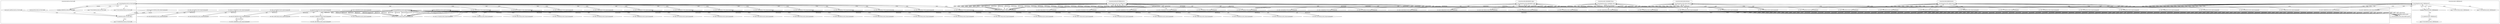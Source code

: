 digraph G {
	"1_fwatchdog#ServerID_667d78fb58-847xt"->"10.1.80.1:57020#ServerID_OuterContainerID"[ label="RESPONSE" ];
	"10.1.80.1:57020#ServerID_OuterContainerID"->"1_fwatchdog#ServerID_667d78fb58-847xt"[ label="GET" ];
	"10.1.80.1:57018#ServerID_OuterContainerID"->"1_fwatchdog#ServerID_667d78fb58-847xt"[ label="GET" ];
	"10.1.80.1:34068#ServerID_OuterContainerID"->"1_fwatchdog#ServerID_6dcbcc88d5-mp48t"[ label="GET" ];
	"1_fwatchdog#ServerID_6dcbcc88d5-mp48t"->"10.1.80.1:34068#ServerID_OuterContainerID"[ label="RESPONSE" ];
	"1_fwatchdog#ServerID_667d78fb58-847xt"->"10.1.80.1:57018#ServerID_OuterContainerID"[ label="RESPONSE" ];
	"10.1.80.1:34070#ServerID_OuterContainerID"->"1_fwatchdog#ServerID_6dcbcc88d5-mp48t"[ label="GET" ];
	"1_fwatchdog#ServerID_6dcbcc88d5-mp48t"->"10.1.80.1:34070#ServerID_OuterContainerID"[ label="RESPONSE" ];
	"10.1.80.1:55910#ServerID_OuterContainerID"->"1_fwatchdog#ServerID_8665dd9487-pdgrc"[ label="GET" ];
	"10.1.80.1:55912#ServerID_OuterContainerID"->"1_fwatchdog#ServerID_8665dd9487-pdgrc"[ label="GET" ];
	"1_fwatchdog#ServerID_8665dd9487-pdgrc"->"10.1.80.1:55912#ServerID_OuterContainerID"[ label="RESPONSE" ];
	"1_fwatchdog#ServerID_8665dd9487-pdgrc"->"10.1.80.1:55910#ServerID_OuterContainerID"[ label="RESPONSE" ];
	"10.1.80.1:53218#ServerID_OuterContainerID"->"1_fwatchdog#ServerID_76c96688d7-9bscs"[ label="GET" ];
	"1_fwatchdog#ServerID_76c96688d7-9bscs"->"10.1.80.1:53218#ServerID_OuterContainerID"[ label="RESPONSE" ];
	"10.1.80.1:53219#ServerID_OuterContainerID"->"1_fwatchdog#ServerID_76c96688d7-9bscs"[ label="GET" ];
	"1_fwatchdog#ServerID_76c96688d7-9bscs"->"10.1.80.1:53219#ServerID_OuterContainerID"[ label="RESPONSE" ];
	"10.1.80.183:55798#ServerID_OuterContainerID"->"1_fwatchdog#ServerID_6dcbcc88d5-mp48t"[ label="POST" ];
	"1_fwatchdog#ServerID_6dcbcc88d5-mp48t"->"gateway:8080#ServerID_OuterContainerID"[ label="POST" ];
	"1_fwatchdog#ServerID_6dcbcc88d5-mp48t"->"10.1.80.183:8080#ServerID_OuterContainerID"[ label="POST" ];
	"10.1.80.1:56990#ServerID_OuterContainerID"->"1_fwatchdog#ServerID_1f4f60deee3d"[ label="read" ];
	"10.1.80.183:39720#ServerID_OuterContainerID"->"1_fwatchdog#ServerID_667d78fb58-847xt"[ label="POST" ];
	"1_fwatchdog#ServerID_667d78fb58-847xt"->"10.1.80.183:39720#ServerID_OuterContainerID"[ label="RESPONSE" ];
	"10.1.80.183:8080#ServerID_OuterContainerID"->"1_fwatchdog#ServerID_6dcbcc88d5-mp48t"[ label="RESPONSE" ];
	"gateway:8080#ServerID_OuterContainerID"->"1_fwatchdog#ServerID_6dcbcc88d5-mp48t"[ label="RESPONSE" ];
	"1_fwatchdog#ServerID_6dcbcc88d5-mp48t"->"10.1.80.183:55798#ServerID_OuterContainerID"[ label="RESPONSE" ];
	"10.1.80.183:55798#ServerID_OuterContainerID"->"1_fwatchdog#ServerID_6dcbcc88d5-mp48t"[ label="POST" ];
	"1_fwatchdog#ServerID_6dcbcc88d5-mp48t"->"gateway:8080#ServerID_OuterContainerID"[ label="POST" ];
	"1_fwatchdog#ServerID_6dcbcc88d5-mp48t"->"10.1.80.183:8080#ServerID_OuterContainerID"[ label="POST" ];
	"10.1.80.1:56992#ServerID_OuterContainerID"->"1_fwatchdog#ServerID_1f4f60deee3d"[ label="read" ];
	"10.1.80.183:39720#ServerID_OuterContainerID"->"1_fwatchdog#ServerID_667d78fb58-847xt"[ label="POST" ];
	"1_fwatchdog#ServerID_667d78fb58-847xt"->"10.1.80.183:39720#ServerID_OuterContainerID"[ label="RESPONSE" ];
	"10.1.80.183:8080#ServerID_OuterContainerID"->"1_fwatchdog#ServerID_6dcbcc88d5-mp48t"[ label="RESPONSE" ];
	"gateway:8080#ServerID_OuterContainerID"->"1_fwatchdog#ServerID_6dcbcc88d5-mp48t"[ label="RESPONSE" ];
	"1_fwatchdog#ServerID_6dcbcc88d5-mp48t"->"10.1.80.183:55798#ServerID_OuterContainerID"[ label="RESPONSE" ];
	"10.1.80.183:55798#ServerID_OuterContainerID"->"1_fwatchdog#ServerID_6dcbcc88d5-mp48t"[ label="POST" ];
	"1_fwatchdog#ServerID_6dcbcc88d5-mp48t"->"gateway:8080#ServerID_OuterContainerID"[ label="POST" ];
	"1_fwatchdog#ServerID_1f4f60deee3d"->"10.1.80.1:56992#ServerID_OuterContainerID"[ label="write" ];
	"1_fwatchdog#ServerID_6dcbcc88d5-mp48t"->"10.1.80.183:8080#ServerID_OuterContainerID"[ label="POST" ];
	"1_fwatchdog#ServerID_1f4f60deee3d"->"10.1.80.1:56990#ServerID_OuterContainerID"[ label="write" ];
	"10.1.80.1:34040#ServerID_OuterContainerID"->"1_fwatchdog#ServerID_e47e2b15aff4"[ label="read" ];
	"10.1.80.1:34042#ServerID_OuterContainerID"->"1_fwatchdog#ServerID_e47e2b15aff4"[ label="read" ];
	"10.1.80.1:53192#ServerID_OuterContainerID"->"1_fwatchdog#ServerID_bd3e51d82a9e"[ label="read" ];
	"1_fwatchdog#ServerID_e47e2b15aff4"->"10.1.80.1:34042#ServerID_OuterContainerID"[ label="write" ];
	"1_fwatchdog#ServerID_e47e2b15aff4"->"10.1.80.1:34040#ServerID_OuterContainerID"[ label="write" ];
	"10.1.80.1:55884#ServerID_OuterContainerID"->"1_fwatchdog#ServerID_d68681b9e3dc"[ label="read" ];
	"1_fwatchdog#ServerID_d68681b9e3dc"->"10.1.80.1:55884#ServerID_OuterContainerID"[ label="write" ];
	"10.1.80.1:55882#ServerID_OuterContainerID"->"1_fwatchdog#ServerID_d68681b9e3dc"[ label="read" ];
	"1_fwatchdog#ServerID_d68681b9e3dc"->"10.1.80.1:55882#ServerID_OuterContainerID"[ label="write" ];
	"1_fwatchdog#ServerID_bd3e51d82a9e"->"10.1.80.1:53192#ServerID_OuterContainerID"[ label="write" ];
	"10.1.80.1:53190#ServerID_OuterContainerID"->"1_fwatchdog#ServerID_bd3e51d82a9e"[ label="read" ];
	"10.1.80.1:57020#ServerID_OuterContainerID"->"1_fwatchdog#ServerID_1f4f60deee3d"[ label="read" ];
	"10.1.80.1:57018#ServerID_OuterContainerID"->"1_fwatchdog#ServerID_1f4f60deee3d"[ label="read" ];
	"1_fwatchdog#ServerID_bd3e51d82a9e"->"10.1.80.1:53190#ServerID_OuterContainerID"[ label="write" ];
	"1_fwatchdog#ServerID_1f4f60deee3d"->"10.1.80.1:57020#ServerID_OuterContainerID"[ label="write" ];
	"1_fwatchdog#ServerID_1f4f60deee3d"->"10.1.80.1:57018#ServerID_OuterContainerID"[ label="write" ];
	"10.1.80.1:34068#ServerID_OuterContainerID"->"1_fwatchdog#ServerID_e47e2b15aff4"[ label="read" ];
	"10.1.80.1:34070#ServerID_OuterContainerID"->"1_fwatchdog#ServerID_e47e2b15aff4"[ label="read" ];
	"1_fwatchdog#ServerID_e47e2b15aff4"->"10.1.80.1:34068#ServerID_OuterContainerID"[ label="write" ];
	"1_fwatchdog#ServerID_e47e2b15aff4"->"10.1.80.1:34070#ServerID_OuterContainerID"[ label="write" ];
	"10.1.80.1:55910#ServerID_OuterContainerID"->"1_fwatchdog#ServerID_d68681b9e3dc"[ label="read" ];
	"10.1.80.1:55912#ServerID_OuterContainerID"->"1_fwatchdog#ServerID_d68681b9e3dc"[ label="read" ];
	"1_fwatchdog#ServerID_d68681b9e3dc"->"10.1.80.1:55912#ServerID_OuterContainerID"[ label="write" ];
	"1_fwatchdog#ServerID_d68681b9e3dc"->"10.1.80.1:55910#ServerID_OuterContainerID"[ label="write" ];
	"10.1.80.1:53218#ServerID_OuterContainerID"->"1_fwatchdog#ServerID_bd3e51d82a9e"[ label="read" ];
	"1_fwatchdog#ServerID_bd3e51d82a9e"->"10.1.80.1:53218#ServerID_OuterContainerID"[ label="write" ];
	"10.1.80.1:53219#ServerID_OuterContainerID"->"1_fwatchdog#ServerID_bd3e51d82a9e"[ label="read" ];
	"1_fwatchdog#ServerID_bd3e51d82a9e"->"10.1.80.1:53219#ServerID_OuterContainerID"[ label="write" ];
	"1_fwatchdog#ServerID_e47e2b15aff4"->"pipe:[77302195]#ServerID_e47e2b15aff4"[ label="write" ];
	"10.1.80.183:55798#ServerID_OuterContainerID"->"1_fwatchdog#ServerID_e47e2b15aff4"[ label="read" ];
	"10.1.80.183:39720#ServerID_OuterContainerID"->"1_fwatchdog#ServerID_667d78fb58-847xt"[ label="POST" ];
	"1_fwatchdog#ServerID_e47e2b15aff4"->"localhost:3000#ServerID_e47e2b15aff4"[ label="connect" ];
	"1_fwatchdog#ServerID_667d78fb58-847xt"->"10.1.80.183:39720#ServerID_OuterContainerID"[ label="RESPONSE" ];
	"10.1.80.183:8080#ServerID_OuterContainerID"->"1_fwatchdog#ServerID_6dcbcc88d5-mp48t"[ label="RESPONSE" ];
	"1_fwatchdog#ServerID_6dcbcc88d5-mp48t"->"10.1.80.183:55798#ServerID_OuterContainerID"[ label="RESPONSE" ];
	"gateway:8080#ServerID_OuterContainerID"->"1_fwatchdog#ServerID_6dcbcc88d5-mp48t"[ label="RESPONSE" ];
	"localhost:3000#ServerID_e47e2b15aff4"->"1_fwatchdog#ServerID_e47e2b15aff4"[ label="read" ];
	"10.1.80.183:55798#ServerID_OuterContainerID"->"1_fwatchdog#ServerID_6dcbcc88d5-mp48t"[ label="POST" ];
	"1_fwatchdog#ServerID_6dcbcc88d5-mp48t"->"gateway:8080#ServerID_OuterContainerID"[ label="POST" ];
	"1_fwatchdog#ServerID_6dcbcc88d5-mp48t"->"10.1.80.183:8080#ServerID_OuterContainerID"[ label="POST" ];
	"10.1.80.183:39720#ServerID_OuterContainerID"->"1_fwatchdog#ServerID_667d78fb58-847xt"[ label="POST" ];
	"1_fwatchdog#ServerID_667d78fb58-847xt"->"10.1.80.183:39720#ServerID_OuterContainerID"[ label="RESPONSE" ];
	"gateway:8080#ServerID_OuterContainerID"->"1_fwatchdog#ServerID_6dcbcc88d5-mp48t"[ label="RESPONSE" ];
	"10.1.80.183:8080#ServerID_OuterContainerID"->"1_fwatchdog#ServerID_6dcbcc88d5-mp48t"[ label="RESPONSE" ];
	"1_fwatchdog#ServerID_6dcbcc88d5-mp48t"->"10.1.80.183:55798#ServerID_OuterContainerID"[ label="RESPONSE" ];
	"localhost:3000#ServerID_e47e2b15aff4"->"9_node#ServerID_e47e2b15aff4"[ label="read" ];
	"10.1.80.183:55798#ServerID_OuterContainerID"->"1_fwatchdog#ServerID_6dcbcc88d5-mp48t"[ label="POST" ];
	"1_fwatchdog#ServerID_6dcbcc88d5-mp48t"->"gateway:8080#ServerID_OuterContainerID"[ label="POST" ];
	"1_fwatchdog#ServerID_6dcbcc88d5-mp48t"->"10.1.80.183:8080#ServerID_OuterContainerID"[ label="POST" ];
	"1_fwatchdog#ServerID_e47e2b15aff4"->"localhost:3000#ServerID_e47e2b15aff4"[ label="write" ];
	"10.1.80.183:39720#ServerID_OuterContainerID"->"1_fwatchdog#ServerID_667d78fb58-847xt"[ label="POST" ];
	"1_fwatchdog#ServerID_667d78fb58-847xt"->"10.1.80.183:39720#ServerID_OuterContainerID"[ label="RESPONSE" ];
	"10.1.80.183:8080#ServerID_OuterContainerID"->"1_fwatchdog#ServerID_6dcbcc88d5-mp48t"[ label="RESPONSE" ];
	"gateway:8080#ServerID_OuterContainerID"->"1_fwatchdog#ServerID_6dcbcc88d5-mp48t"[ label="RESPONSE" ];
	"1_fwatchdog#ServerID_6dcbcc88d5-mp48t"->"10.1.80.183:55798#ServerID_OuterContainerID"[ label="RESPONSE" ];
	"10.1.80.183:55798#ServerID_OuterContainerID"->"1_fwatchdog#ServerID_6dcbcc88d5-mp48t"[ label="POST" ];
	"1_fwatchdog#ServerID_6dcbcc88d5-mp48t"->"gateway:8080#ServerID_OuterContainerID"[ label="POST" ];
	"1_fwatchdog#ServerID_6dcbcc88d5-mp48t"->"10.1.80.183:8080#ServerID_OuterContainerID"[ label="POST" ];
	"10.1.80.183:39720#ServerID_OuterContainerID"->"1_fwatchdog#ServerID_667d78fb58-847xt"[ label="POST" ];
	"1_fwatchdog#ServerID_667d78fb58-847xt"->"10.1.80.183:39720#ServerID_OuterContainerID"[ label="RESPONSE" ];
	"10.1.80.183:8080#ServerID_OuterContainerID"->"1_fwatchdog#ServerID_6dcbcc88d5-mp48t"[ label="RESPONSE" ];
	"gateway:8080#ServerID_OuterContainerID"->"1_fwatchdog#ServerID_6dcbcc88d5-mp48t"[ label="RESPONSE" ];
	"1_fwatchdog#ServerID_6dcbcc88d5-mp48t"->"10.1.80.183:55798#ServerID_OuterContainerID"[ label="RESPONSE" ];
	"10.1.80.183:55798#ServerID_OuterContainerID"->"1_fwatchdog#ServerID_6dcbcc88d5-mp48t"[ label="POST" ];
	"1_fwatchdog#ServerID_6dcbcc88d5-mp48t"->"gateway:8080#ServerID_OuterContainerID"[ label="POST" ];
	"1_fwatchdog#ServerID_6dcbcc88d5-mp48t"->"10.1.80.183:8080#ServerID_OuterContainerID"[ label="POST" ];
	"10.1.80.183:39720#ServerID_OuterContainerID"->"1_fwatchdog#ServerID_667d78fb58-847xt"[ label="POST" ];
	"1_fwatchdog#ServerID_667d78fb58-847xt"->"10.1.80.183:39720#ServerID_OuterContainerID"[ label="RESPONSE" ];
	"10.1.80.183:8080#ServerID_OuterContainerID"->"1_fwatchdog#ServerID_6dcbcc88d5-mp48t"[ label="RESPONSE" ];
	"gateway:8080#ServerID_OuterContainerID"->"1_fwatchdog#ServerID_6dcbcc88d5-mp48t"[ label="RESPONSE" ];
	"9_node#ServerID_e47e2b15aff4"->"pipe:[77303685]#ServerID_e47e2b15aff4"[ label="write" ];
	"1_fwatchdog#ServerID_6dcbcc88d5-mp48t"->"10.1.80.183:55798#ServerID_OuterContainerID"[ label="RESPONSE" ];
	"/etc/hosts#ServerID_e47e2b15aff4"->"9_node#ServerID_e47e2b15aff4"[ label="read" ];
	"9_node#ServerID_e47e2b15aff4"->"10.152.183.10:53#ServerID_OuterContainerID"[ label="sendto" ];
	"/etc/resolv.conf#ServerID_e47e2b15aff4"->"9_node#ServerID_e47e2b15aff4"[ label="read" ];
	"10.152.183.10:53#ServerID_OuterContainerID"->"9_node#ServerID_e47e2b15aff4"[ label="recvfrom" ];
	"10.1.80.1:57126#ServerID_OuterContainerID"->"1_fwatchdog#ServerID_667d78fb58-847xt"[ label="GET" ];
	"10.1.80.1:57124#ServerID_OuterContainerID"->"1_fwatchdog#ServerID_667d78fb58-847xt"[ label="GET" ];
	"1_fwatchdog#ServerID_667d78fb58-847xt"->"10.1.80.1:57126#ServerID_OuterContainerID"[ label="RESPONSE" ];
	"1_fwatchdog#ServerID_667d78fb58-847xt"->"10.1.80.1:57124#ServerID_OuterContainerID"[ label="RESPONSE" ];
	"10.1.80.183:55798#ServerID_OuterContainerID"->"1_fwatchdog#ServerID_6dcbcc88d5-mp48t"[ label="POST" ];
	"1_fwatchdog#ServerID_6dcbcc88d5-mp48t"->"10.1.80.183:8080#ServerID_OuterContainerID"[ label="POST" ];
	"10.1.80.183:39720#ServerID_OuterContainerID"->"1_fwatchdog#ServerID_667d78fb58-847xt"[ label="POST" ];
	"1_fwatchdog#ServerID_6dcbcc88d5-mp48t"->"gateway:8080#ServerID_OuterContainerID"[ label="POST" ];
	"1_fwatchdog#ServerID_667d78fb58-847xt"->"10.1.80.183:39720#ServerID_OuterContainerID"[ label="RESPONSE" ];
	"10.1.80.183:8080#ServerID_OuterContainerID"->"1_fwatchdog#ServerID_6dcbcc88d5-mp48t"[ label="RESPONSE" ];
	"gateway:8080#ServerID_OuterContainerID"->"1_fwatchdog#ServerID_6dcbcc88d5-mp48t"[ label="RESPONSE" ];
	"1_fwatchdog#ServerID_6dcbcc88d5-mp48t"->"10.1.80.183:55798#ServerID_OuterContainerID"[ label="RESPONSE" ];
	"10.1.80.1:34188#ServerID_OuterContainerID"->"1_fwatchdog#ServerID_6dcbcc88d5-mp48t"[ label="GET" ];
	"10.1.80.1:34186#ServerID_OuterContainerID"->"1_fwatchdog#ServerID_6dcbcc88d5-mp48t"[ label="GET" ];
	"1_fwatchdog#ServerID_6dcbcc88d5-mp48t"->"10.1.80.1:34188#ServerID_OuterContainerID"[ label="RESPONSE" ];
	"1_fwatchdog#ServerID_6dcbcc88d5-mp48t"->"10.1.80.1:34186#ServerID_OuterContainerID"[ label="RESPONSE" ];
	"10.1.80.183:55798#ServerID_OuterContainerID"->"1_fwatchdog#ServerID_6dcbcc88d5-mp48t"[ label="POST" ];
	"1_fwatchdog#ServerID_6dcbcc88d5-mp48t"->"gateway:8080#ServerID_OuterContainerID"[ label="POST" ];
	"1_fwatchdog#ServerID_6dcbcc88d5-mp48t"->"10.1.80.183:8080#ServerID_OuterContainerID"[ label="POST" ];
	"1_fwatchdog#ServerID_667d78fb58-847xt"->"10.1.80.183:39720#ServerID_OuterContainerID"[ label="RESPONSE" ];
	"10.1.80.183:39720#ServerID_OuterContainerID"->"1_fwatchdog#ServerID_667d78fb58-847xt"[ label="POST" ];
	"10.1.80.183:8080#ServerID_OuterContainerID"->"1_fwatchdog#ServerID_6dcbcc88d5-mp48t"[ label="RESPONSE" ];
	"gateway:8080#ServerID_OuterContainerID"->"1_fwatchdog#ServerID_6dcbcc88d5-mp48t"[ label="RESPONSE" ];
	"1_fwatchdog#ServerID_6dcbcc88d5-mp48t"->"10.1.80.183:55798#ServerID_OuterContainerID"[ label="RESPONSE" ];
	"10.1.80.183:55798#ServerID_OuterContainerID"->"1_fwatchdog#ServerID_6dcbcc88d5-mp48t"[ label="POST" ];
	"1_fwatchdog#ServerID_6dcbcc88d5-mp48t"->"gateway:8080#ServerID_OuterContainerID"[ label="POST" ];
	"10.1.80.183:39720#ServerID_OuterContainerID"->"1_fwatchdog#ServerID_667d78fb58-847xt"[ label="POST" ];
	"1_fwatchdog#ServerID_6dcbcc88d5-mp48t"->"10.1.80.183:8080#ServerID_OuterContainerID"[ label="POST" ];
	"1_fwatchdog#ServerID_667d78fb58-847xt"->"10.1.80.183:39720#ServerID_OuterContainerID"[ label="RESPONSE" ];
	"10.1.80.183:8080#ServerID_OuterContainerID"->"1_fwatchdog#ServerID_6dcbcc88d5-mp48t"[ label="RESPONSE" ];
	"gateway:8080#ServerID_OuterContainerID"->"1_fwatchdog#ServerID_6dcbcc88d5-mp48t"[ label="RESPONSE" ];
	"1_fwatchdog#ServerID_6dcbcc88d5-mp48t"->"10.1.80.183:55798#ServerID_OuterContainerID"[ label="RESPONSE" ];
	"10.1.80.1:56042#ServerID_OuterContainerID"->"1_fwatchdog#ServerID_8665dd9487-pdgrc"[ label="GET" ];
	"10.1.80.1:56044#ServerID_OuterContainerID"->"1_fwatchdog#ServerID_8665dd9487-pdgrc"[ label="GET" ];
	"9_node#ServerID_e47e2b15aff4"->"gateway:8080#ServerID_OuterContainerID"[ label="connect" ];
	"1_fwatchdog#ServerID_8665dd9487-pdgrc"->"10.1.80.1:56044#ServerID_OuterContainerID"[ label="RESPONSE" ];
	"1_fwatchdog#ServerID_8665dd9487-pdgrc"->"10.1.80.1:56042#ServerID_OuterContainerID"[ label="RESPONSE" ];
	"1_fwatchdog#ServerID_6dcbcc88d5-mp48t"->"gateway:8080#ServerID_OuterContainerID"[ label="POST" ];
	"10.1.80.183:55798#ServerID_OuterContainerID"->"1_fwatchdog#ServerID_6dcbcc88d5-mp48t"[ label="POST" ];
	"1_fwatchdog#ServerID_6dcbcc88d5-mp48t"->"10.1.80.183:8080#ServerID_OuterContainerID"[ label="POST" ];
	"10.1.80.183:39720#ServerID_OuterContainerID"->"1_fwatchdog#ServerID_1f4f60deee3d"[ label="read" ];
	"10.1.80.183:39720#ServerID_OuterContainerID"->"1_fwatchdog#ServerID_667d78fb58-847xt"[ label="POST" ];
	"1_fwatchdog#ServerID_667d78fb58-847xt"->"10.1.80.183:39720#ServerID_OuterContainerID"[ label="RESPONSE" ];
	"1_fwatchdog#ServerID_1f4f60deee3d"->"pipe:[77303347]#ServerID_1f4f60deee3d"[ label="write" ];
	"10.1.80.183:8080#ServerID_OuterContainerID"->"1_fwatchdog#ServerID_6dcbcc88d5-mp48t"[ label="RESPONSE" ];
	"1_fwatchdog#ServerID_1f4f60deee3d"->"localhost:3000#ServerID_1f4f60deee3d"[ label="connect" ];
	"gateway:8080#ServerID_OuterContainerID"->"1_fwatchdog#ServerID_6dcbcc88d5-mp48t"[ label="RESPONSE" ];
	"1_fwatchdog#ServerID_6dcbcc88d5-mp48t"->"10.1.80.183:55798#ServerID_OuterContainerID"[ label="RESPONSE" ];
	"localhost:3000#ServerID_1f4f60deee3d"->"1_fwatchdog#ServerID_1f4f60deee3d"[ label="read" ];
	"10.1.80.1:53358#ServerID_OuterContainerID"->"1_fwatchdog#ServerID_76c96688d7-9bscs"[ label="GET" ];
	"10.1.80.1:53360#ServerID_OuterContainerID"->"1_fwatchdog#ServerID_76c96688d7-9bscs"[ label="GET" ];
	"1_fwatchdog#ServerID_1f4f60deee3d"->"localhost:3000#ServerID_1f4f60deee3d"[ label="write" ];
	"1_fwatchdog#ServerID_76c96688d7-9bscs"->"10.1.80.1:53360#ServerID_OuterContainerID"[ label="RESPONSE" ];
	"1_fwatchdog#ServerID_76c96688d7-9bscs"->"10.1.80.1:53358#ServerID_OuterContainerID"[ label="RESPONSE" ];
	"10.1.80.183:55798#ServerID_OuterContainerID"->"1_fwatchdog#ServerID_6dcbcc88d5-mp48t"[ label="POST" ];
	"1_fwatchdog#ServerID_6dcbcc88d5-mp48t"->"gateway:8080#ServerID_OuterContainerID"[ label="POST" ];
	"1_fwatchdog#ServerID_6dcbcc88d5-mp48t"->"10.1.80.183:8080#ServerID_OuterContainerID"[ label="POST" ];
	"10.1.80.183:39720#ServerID_OuterContainerID"->"1_fwatchdog#ServerID_667d78fb58-847xt"[ label="POST" ];
	"10.1.80.183:8080#ServerID_OuterContainerID"->"1_fwatchdog#ServerID_6dcbcc88d5-mp48t"[ label="RESPONSE" ];
	"1_fwatchdog#ServerID_667d78fb58-847xt"->"10.1.80.183:39720#ServerID_OuterContainerID"[ label="RESPONSE" ];
	"1_fwatchdog#ServerID_6dcbcc88d5-mp48t"->"10.1.80.183:55798#ServerID_OuterContainerID"[ label="RESPONSE" ];
	"gateway:8080#ServerID_OuterContainerID"->"1_fwatchdog#ServerID_6dcbcc88d5-mp48t"[ label="RESPONSE" ];
	"localhost:3000#ServerID_1f4f60deee3d"->"10_node#ServerID_1f4f60deee3d"[ label="read" ];
	"10.1.80.183:55798#ServerID_OuterContainerID"->"1_fwatchdog#ServerID_6dcbcc88d5-mp48t"[ label="POST" ];
	"1_fwatchdog#ServerID_6dcbcc88d5-mp48t"->"gateway:8080#ServerID_OuterContainerID"[ label="POST" ];
	"1_fwatchdog#ServerID_6dcbcc88d5-mp48t"->"10.1.80.183:8080#ServerID_OuterContainerID"[ label="POST" ];
	"10.1.80.183:39720#ServerID_OuterContainerID"->"1_fwatchdog#ServerID_667d78fb58-847xt"[ label="POST" ];
	"1_fwatchdog#ServerID_667d78fb58-847xt"->"10.1.80.183:39720#ServerID_OuterContainerID"[ label="RESPONSE" ];
	"10.1.80.183:8080#ServerID_OuterContainerID"->"1_fwatchdog#ServerID_6dcbcc88d5-mp48t"[ label="RESPONSE" ];
	"gateway:8080#ServerID_OuterContainerID"->"1_fwatchdog#ServerID_6dcbcc88d5-mp48t"[ label="RESPONSE" ];
	"1_fwatchdog#ServerID_6dcbcc88d5-mp48t"->"10.1.80.183:55798#ServerID_OuterContainerID"[ label="RESPONSE" ];
	"1_fwatchdog#ServerID_6dcbcc88d5-mp48t"->"gateway:8080#ServerID_OuterContainerID"[ label="POST" ];
	"10.1.80.183:55798#ServerID_OuterContainerID"->"1_fwatchdog#ServerID_6dcbcc88d5-mp48t"[ label="POST" ];
	"1_fwatchdog#ServerID_6dcbcc88d5-mp48t"->"10.1.80.183:8080#ServerID_OuterContainerID"[ label="POST" ];
	"10.1.80.183:39720#ServerID_OuterContainerID"->"1_fwatchdog#ServerID_667d78fb58-847xt"[ label="POST" ];
	"1_fwatchdog#ServerID_667d78fb58-847xt"->"10.1.80.183:39720#ServerID_OuterContainerID"[ label="RESPONSE" ];
	"10.1.80.183:8080#ServerID_OuterContainerID"->"1_fwatchdog#ServerID_6dcbcc88d5-mp48t"[ label="RESPONSE" ];
	"gateway:8080#ServerID_OuterContainerID"->"1_fwatchdog#ServerID_6dcbcc88d5-mp48t"[ label="RESPONSE" ];
	"1_fwatchdog#ServerID_6dcbcc88d5-mp48t"->"10.1.80.183:55798#ServerID_OuterContainerID"[ label="RESPONSE" ];
	"10.1.80.183:55798#ServerID_OuterContainerID"->"1_fwatchdog#ServerID_6dcbcc88d5-mp48t"[ label="POST" ];
	"1_fwatchdog#ServerID_6dcbcc88d5-mp48t"->"gateway:8080#ServerID_OuterContainerID"[ label="POST" ];
	"1_fwatchdog#ServerID_6dcbcc88d5-mp48t"->"10.1.80.183:8080#ServerID_OuterContainerID"[ label="POST" ];
	"10.1.80.183:39720#ServerID_OuterContainerID"->"1_fwatchdog#ServerID_667d78fb58-847xt"[ label="POST" ];
	"1_fwatchdog#ServerID_667d78fb58-847xt"->"10.1.80.183:39720#ServerID_OuterContainerID"[ label="RESPONSE" ];
	"10.1.80.183:8080#ServerID_OuterContainerID"->"1_fwatchdog#ServerID_6dcbcc88d5-mp48t"[ label="RESPONSE" ];
	"gateway:8080#ServerID_OuterContainerID"->"1_fwatchdog#ServerID_6dcbcc88d5-mp48t"[ label="RESPONSE" ];
	"1_fwatchdog#ServerID_6dcbcc88d5-mp48t"->"10.1.80.183:55798#ServerID_OuterContainerID"[ label="RESPONSE" ];
	"10_node#ServerID_1f4f60deee3d"->"pipe:[77302348]#ServerID_1f4f60deee3d"[ label="write" ];
	"10.1.80.183:55798#ServerID_OuterContainerID"->"1_fwatchdog#ServerID_6dcbcc88d5-mp48t"[ label="POST" ];
	"1_fwatchdog#ServerID_6dcbcc88d5-mp48t"->"gateway:8080#ServerID_OuterContainerID"[ label="POST" ];
	"1_fwatchdog#ServerID_6dcbcc88d5-mp48t"->"10.1.80.183:8080#ServerID_OuterContainerID"[ label="POST" ];
	"10.1.80.183:39720#ServerID_OuterContainerID"->"1_fwatchdog#ServerID_667d78fb58-847xt"[ label="POST" ];
	"10.1.80.183:8080#ServerID_OuterContainerID"->"1_fwatchdog#ServerID_6dcbcc88d5-mp48t"[ label="RESPONSE" ];
	"1_fwatchdog#ServerID_667d78fb58-847xt"->"10.1.80.183:39720#ServerID_OuterContainerID"[ label="RESPONSE" ];
	"gateway:8080#ServerID_OuterContainerID"->"1_fwatchdog#ServerID_6dcbcc88d5-mp48t"[ label="RESPONSE" ];
	"1_fwatchdog#ServerID_6dcbcc88d5-mp48t"->"10.1.80.183:55798#ServerID_OuterContainerID"[ label="RESPONSE" ];
	"10.1.80.183:55798#ServerID_OuterContainerID"->"1_fwatchdog#ServerID_6dcbcc88d5-mp48t"[ label="POST" ];
	"1_fwatchdog#ServerID_6dcbcc88d5-mp48t"->"gateway:8080#ServerID_OuterContainerID"[ label="POST" ];
	"1_fwatchdog#ServerID_6dcbcc88d5-mp48t"->"10.1.80.183:8080#ServerID_OuterContainerID"[ label="POST" ];
	"10.1.80.183:39720#ServerID_OuterContainerID"->"1_fwatchdog#ServerID_667d78fb58-847xt"[ label="POST" ];
	"10.1.80.183:8080#ServerID_OuterContainerID"->"1_fwatchdog#ServerID_6dcbcc88d5-mp48t"[ label="RESPONSE" ];
	"1_fwatchdog#ServerID_667d78fb58-847xt"->"10.1.80.183:39720#ServerID_OuterContainerID"[ label="RESPONSE" ];
	"gateway:8080#ServerID_OuterContainerID"->"1_fwatchdog#ServerID_6dcbcc88d5-mp48t"[ label="RESPONSE" ];
	"1_fwatchdog#ServerID_6dcbcc88d5-mp48t"->"10.1.80.183:55798#ServerID_OuterContainerID"[ label="RESPONSE" ];
	"10.1.80.183:55798#ServerID_OuterContainerID"->"1_fwatchdog#ServerID_6dcbcc88d5-mp48t"[ label="POST" ];
	"1_fwatchdog#ServerID_6dcbcc88d5-mp48t"->"gateway:8080#ServerID_OuterContainerID"[ label="POST" ];
	"1_fwatchdog#ServerID_6dcbcc88d5-mp48t"->"10.1.80.183:8080#ServerID_OuterContainerID"[ label="POST" ];
	"1_fwatchdog#ServerID_1f4f60deee3d"->"pipe:[77303348]#ServerID_1f4f60deee3d"[ label="write" ];
	"10.1.80.183:39720#ServerID_OuterContainerID"->"1_fwatchdog#ServerID_667d78fb58-847xt"[ label="POST" ];
	"1_fwatchdog#ServerID_667d78fb58-847xt"->"10.1.80.183:39720#ServerID_OuterContainerID"[ label="RESPONSE" ];
	"10.1.80.183:8080#ServerID_OuterContainerID"->"1_fwatchdog#ServerID_6dcbcc88d5-mp48t"[ label="RESPONSE" ];
	"gateway:8080#ServerID_OuterContainerID"->"1_fwatchdog#ServerID_6dcbcc88d5-mp48t"[ label="RESPONSE" ];
	"1_fwatchdog#ServerID_6dcbcc88d5-mp48t"->"10.1.80.183:55798#ServerID_OuterContainerID"[ label="RESPONSE" ];
	"10.1.80.183:55798#ServerID_OuterContainerID"->"1_fwatchdog#ServerID_6dcbcc88d5-mp48t"[ label="POST" ];
	"1_fwatchdog#ServerID_6dcbcc88d5-mp48t"->"gateway:8080#ServerID_OuterContainerID"[ label="POST" ];
	"1_fwatchdog#ServerID_6dcbcc88d5-mp48t"->"10.1.80.183:8080#ServerID_OuterContainerID"[ label="POST" ];
	"10.1.80.183:39720#ServerID_OuterContainerID"->"1_fwatchdog#ServerID_667d78fb58-847xt"[ label="POST" ];
	"1_fwatchdog#ServerID_667d78fb58-847xt"->"10.1.80.183:39720#ServerID_OuterContainerID"[ label="RESPONSE" ];
	"10.1.80.183:8080#ServerID_OuterContainerID"->"1_fwatchdog#ServerID_6dcbcc88d5-mp48t"[ label="RESPONSE" ];
	"gateway:8080#ServerID_OuterContainerID"->"1_fwatchdog#ServerID_6dcbcc88d5-mp48t"[ label="RESPONSE" ];
	"gateway:8080#ServerID_OuterContainerID"->"9_node#ServerID_e47e2b15aff4"[ label="read" ];
	"1_fwatchdog#ServerID_6dcbcc88d5-mp48t"->"10.1.80.183:55798#ServerID_OuterContainerID"[ label="RESPONSE" ];
	"1_fwatchdog#ServerID_1f4f60deee3d"->"10.1.80.183:39720#ServerID_OuterContainerID"[ label="write" ];
	"1_fwatchdog#ServerID_e47e2b15aff4"->"pipe:[77302196]#ServerID_e47e2b15aff4"[ label="write" ];
	"1_fwatchdog#ServerID_e47e2b15aff4"->"10.1.80.183:55798#ServerID_OuterContainerID"[ label="write" ];
	"10.1.80.1:57252#ServerID_OuterContainerID"->"1_fwatchdog#ServerID_667d78fb58-847xt"[ label="GET" ];
	"1_fwatchdog#ServerID_667d78fb58-847xt"->"10.1.80.1:57252#ServerID_OuterContainerID"[ label="RESPONSE" ];
	"10.1.80.1:57254#ServerID_OuterContainerID"->"1_fwatchdog#ServerID_667d78fb58-847xt"[ label="GET" ];
	"1_fwatchdog#ServerID_667d78fb58-847xt"->"10.1.80.1:57254#ServerID_OuterContainerID"[ label="RESPONSE" ];
	"1_fwatchdog#ServerID_6dcbcc88d5-mp48t"->"10.1.80.1:34302#ServerID_OuterContainerID"[ label="RESPONSE" ];
	"10.1.80.1:34302#ServerID_OuterContainerID"->"1_fwatchdog#ServerID_6dcbcc88d5-mp48t"[ label="GET" ];
	"10.1.80.1:34304#ServerID_OuterContainerID"->"1_fwatchdog#ServerID_6dcbcc88d5-mp48t"[ label="GET" ];
	"1_fwatchdog#ServerID_6dcbcc88d5-mp48t"->"10.1.80.1:34304#ServerID_OuterContainerID"[ label="RESPONSE" ];
	"10.1.80.1:56144#ServerID_OuterContainerID"->"1_fwatchdog#ServerID_8665dd9487-pdgrc"[ label="GET" ];
	"10.1.80.1:56142#ServerID_OuterContainerID"->"1_fwatchdog#ServerID_8665dd9487-pdgrc"[ label="GET" ];
	"1_fwatchdog#ServerID_8665dd9487-pdgrc"->"10.1.80.1:56142#ServerID_OuterContainerID"[ label="RESPONSE" ];
	"1_fwatchdog#ServerID_8665dd9487-pdgrc"->"10.1.80.1:56144#ServerID_OuterContainerID"[ label="RESPONSE" ];
	"10.1.80.1:53452#ServerID_OuterContainerID"->"1_fwatchdog#ServerID_76c96688d7-9bscs"[ label="GET" ];
	"10.1.80.1:53450#ServerID_OuterContainerID"->"1_fwatchdog#ServerID_76c96688d7-9bscs"[ label="GET" ];
	"1_fwatchdog#ServerID_76c96688d7-9bscs"->"10.1.80.1:53450#ServerID_OuterContainerID"[ label="RESPONSE" ];
	"1_fwatchdog#ServerID_76c96688d7-9bscs"->"10.1.80.1:53452#ServerID_OuterContainerID"[ label="RESPONSE" ];
	"10.1.80.1:57278#ServerID_OuterContainerID"->"1_fwatchdog#ServerID_667d78fb58-847xt"[ label="GET" ];
	"1_fwatchdog#ServerID_667d78fb58-847xt"->"10.1.80.1:57278#ServerID_OuterContainerID"[ label="RESPONSE" ];
	"10.1.80.1:57280#ServerID_OuterContainerID"->"1_fwatchdog#ServerID_667d78fb58-847xt"[ label="GET" ];
	"1_fwatchdog#ServerID_667d78fb58-847xt"->"10.1.80.1:57280#ServerID_OuterContainerID"[ label="RESPONSE" ];
	"10.1.80.1:34330#ServerID_OuterContainerID"->"1_fwatchdog#ServerID_6dcbcc88d5-mp48t"[ label="GET" ];
	"10.1.80.1:34328#ServerID_OuterContainerID"->"1_fwatchdog#ServerID_6dcbcc88d5-mp48t"[ label="GET" ];
	"1_fwatchdog#ServerID_6dcbcc88d5-mp48t"->"10.1.80.1:34330#ServerID_OuterContainerID"[ label="RESPONSE" ];
	"1_fwatchdog#ServerID_6dcbcc88d5-mp48t"->"10.1.80.1:34328#ServerID_OuterContainerID"[ label="RESPONSE" ];
	"10.1.80.1:56168#ServerID_OuterContainerID"->"1_fwatchdog#ServerID_8665dd9487-pdgrc"[ label="GET" ];
	"1_fwatchdog#ServerID_8665dd9487-pdgrc"->"10.1.80.1:56168#ServerID_OuterContainerID"[ label="RESPONSE" ];
	"10.1.80.1:56170#ServerID_OuterContainerID"->"1_fwatchdog#ServerID_8665dd9487-pdgrc"[ label="GET" ];
	"1_fwatchdog#ServerID_8665dd9487-pdgrc"->"10.1.80.1:56170#ServerID_OuterContainerID"[ label="RESPONSE" ];
	"10.1.80.1:53478#ServerID_OuterContainerID"->"1_fwatchdog#ServerID_76c96688d7-9bscs"[ label="GET" ];
	"1_fwatchdog#ServerID_76c96688d7-9bscs"->"10.1.80.1:53478#ServerID_OuterContainerID"[ label="RESPONSE" ];
	"10.1.80.1:53476#ServerID_OuterContainerID"->"1_fwatchdog#ServerID_76c96688d7-9bscs"[ label="GET" ];
	"1_fwatchdog#ServerID_76c96688d7-9bscs"->"10.1.80.1:53476#ServerID_OuterContainerID"[ label="RESPONSE" ];
	"10.1.80.1:57302#ServerID_OuterContainerID"->"1_fwatchdog#ServerID_667d78fb58-847xt"[ label="GET" ];
	"1_fwatchdog#ServerID_667d78fb58-847xt"->"10.1.80.1:57302#ServerID_OuterContainerID"[ label="RESPONSE" ];
	"10.1.80.1:57303#ServerID_OuterContainerID"->"1_fwatchdog#ServerID_667d78fb58-847xt"[ label="GET" ];
	"1_fwatchdog#ServerID_667d78fb58-847xt"->"10.1.80.1:57303#ServerID_OuterContainerID"[ label="RESPONSE" ];
	"10.1.80.1:34353#ServerID_OuterContainerID"->"1_fwatchdog#ServerID_6dcbcc88d5-mp48t"[ label="GET" ];
	"10.1.80.1:57124#ServerID_OuterContainerID"->"1_fwatchdog#ServerID_1f4f60deee3d"[ label="read" ];
	"10.1.80.1:57126#ServerID_OuterContainerID"->"1_fwatchdog#ServerID_1f4f60deee3d"[ label="read" ];
	"1_fwatchdog#ServerID_1f4f60deee3d"->"10.1.80.1:57126#ServerID_OuterContainerID"[ label="write" ];
	"1_fwatchdog#ServerID_1f4f60deee3d"->"10.1.80.1:57124#ServerID_OuterContainerID"[ label="write" ];
	"1_fwatchdog#ServerID_e47e2b15aff4"->"10.1.80.1:34188#ServerID_OuterContainerID"[ label="write" ];
	"10.1.80.1:34188#ServerID_OuterContainerID"->"1_fwatchdog#ServerID_e47e2b15aff4"[ label="read" ];
	"10.1.80.1:34186#ServerID_OuterContainerID"->"1_fwatchdog#ServerID_e47e2b15aff4"[ label="read" ];
	"1_fwatchdog#ServerID_e47e2b15aff4"->"10.1.80.1:34186#ServerID_OuterContainerID"[ label="write" ];
	"10.1.80.1:56044#ServerID_OuterContainerID"->"1_fwatchdog#ServerID_d68681b9e3dc"[ label="read" ];
	"10.1.80.1:56042#ServerID_OuterContainerID"->"1_fwatchdog#ServerID_d68681b9e3dc"[ label="read" ];
	"1_fwatchdog#ServerID_d68681b9e3dc"->"10.1.80.1:56044#ServerID_OuterContainerID"[ label="write" ];
	"1_fwatchdog#ServerID_d68681b9e3dc"->"10.1.80.1:56042#ServerID_OuterContainerID"[ label="write" ];
	"10.1.80.1:53358#ServerID_OuterContainerID"->"1_fwatchdog#ServerID_bd3e51d82a9e"[ label="read" ];
	"10.1.80.1:53360#ServerID_OuterContainerID"->"1_fwatchdog#ServerID_bd3e51d82a9e"[ label="read" ];
	"1_fwatchdog#ServerID_bd3e51d82a9e"->"10.1.80.1:53360#ServerID_OuterContainerID"[ label="write" ];
	"1_fwatchdog#ServerID_bd3e51d82a9e"->"10.1.80.1:53358#ServerID_OuterContainerID"[ label="write" ];
	"10.1.80.1:57252#ServerID_OuterContainerID"->"1_fwatchdog#ServerID_1f4f60deee3d"[ label="read" ];
	"10.1.80.1:57254#ServerID_OuterContainerID"->"1_fwatchdog#ServerID_1f4f60deee3d"[ label="read" ];
	"1_fwatchdog#ServerID_1f4f60deee3d"->"10.1.80.1:57252#ServerID_OuterContainerID"[ label="write" ];
	"10.1.80.1:34304#ServerID_OuterContainerID"->"1_fwatchdog#ServerID_e47e2b15aff4"[ label="read" ];
	"1_fwatchdog#ServerID_1f4f60deee3d"->"10.1.80.1:57254#ServerID_OuterContainerID"[ label="write" ];
	"10.1.80.1:34302#ServerID_OuterContainerID"->"1_fwatchdog#ServerID_e47e2b15aff4"[ label="read" ];
	"1_fwatchdog#ServerID_e47e2b15aff4"->"10.1.80.1:34302#ServerID_OuterContainerID"[ label="write" ];
	"10.1.80.1:56142#ServerID_OuterContainerID"->"1_fwatchdog#ServerID_d68681b9e3dc"[ label="read" ];
	"1_fwatchdog#ServerID_e47e2b15aff4"->"10.1.80.1:34304#ServerID_OuterContainerID"[ label="write" ];
	"10.1.80.1:56144#ServerID_OuterContainerID"->"1_fwatchdog#ServerID_d68681b9e3dc"[ label="read" ];
	"1_fwatchdog#ServerID_d68681b9e3dc"->"10.1.80.1:56142#ServerID_OuterContainerID"[ label="write" ];
	"1_fwatchdog#ServerID_d68681b9e3dc"->"10.1.80.1:56144#ServerID_OuterContainerID"[ label="write" ];
	"10.1.80.1:53450#ServerID_OuterContainerID"->"1_fwatchdog#ServerID_bd3e51d82a9e"[ label="read" ];
	"10.1.80.1:53452#ServerID_OuterContainerID"->"1_fwatchdog#ServerID_bd3e51d82a9e"[ label="read" ];
	"1_fwatchdog#ServerID_bd3e51d82a9e"->"10.1.80.1:53450#ServerID_OuterContainerID"[ label="write" ];
	"10.1.80.1:57280#ServerID_OuterContainerID"->"1_fwatchdog#ServerID_1f4f60deee3d"[ label="read" ];
	"1_fwatchdog#ServerID_bd3e51d82a9e"->"10.1.80.1:53452#ServerID_OuterContainerID"[ label="write" ];
	"10.1.80.1:57278#ServerID_OuterContainerID"->"1_fwatchdog#ServerID_1f4f60deee3d"[ label="read" ];
	"1_fwatchdog#ServerID_1f4f60deee3d"->"10.1.80.1:57278#ServerID_OuterContainerID"[ label="write" ];
	"1_fwatchdog#ServerID_1f4f60deee3d"->"10.1.80.1:57280#ServerID_OuterContainerID"[ label="write" ];
	"10.1.80.1:34330#ServerID_OuterContainerID"->"1_fwatchdog#ServerID_e47e2b15aff4"[ label="read" ];
	"10.1.80.1:34328#ServerID_OuterContainerID"->"1_fwatchdog#ServerID_e47e2b15aff4"[ label="read" ];
	"1_fwatchdog#ServerID_e47e2b15aff4"->"10.1.80.1:34330#ServerID_OuterContainerID"[ label="write" ];
	"1_fwatchdog#ServerID_e47e2b15aff4"->"10.1.80.1:34328#ServerID_OuterContainerID"[ label="write" ];
	"10.1.80.1:56168#ServerID_OuterContainerID"->"1_fwatchdog#ServerID_d68681b9e3dc"[ label="read" ];
	"1_fwatchdog#ServerID_d68681b9e3dc"->"10.1.80.1:56168#ServerID_OuterContainerID"[ label="write" ];
	"10.1.80.1:56170#ServerID_OuterContainerID"->"1_fwatchdog#ServerID_d68681b9e3dc"[ label="read" ];
	"1_fwatchdog#ServerID_d68681b9e3dc"->"10.1.80.1:56170#ServerID_OuterContainerID"[ label="write" ];
	"10.1.80.1:53478#ServerID_OuterContainerID"->"1_fwatchdog#ServerID_bd3e51d82a9e"[ label="read" ];
	"10.1.80.1:53476#ServerID_OuterContainerID"->"1_fwatchdog#ServerID_bd3e51d82a9e"[ label="read" ];
	"1_fwatchdog#ServerID_bd3e51d82a9e"->"10.1.80.1:53478#ServerID_OuterContainerID"[ label="write" ];
	"1_fwatchdog#ServerID_bd3e51d82a9e"->"10.1.80.1:53476#ServerID_OuterContainerID"[ label="write" ];
	"10.1.80.1:57302#ServerID_OuterContainerID"->"1_fwatchdog#ServerID_1f4f60deee3d"[ label="read" ];
	"10.1.80.1:57303#ServerID_OuterContainerID"->"1_fwatchdog#ServerID_1f4f60deee3d"[ label="read" ];
	"1_fwatchdog#ServerID_1f4f60deee3d"->"10.1.80.1:57302#ServerID_OuterContainerID"[ label="write" ];
	"10.1.80.1:34352#ServerID_OuterContainerID"->"1_fwatchdog#ServerID_e47e2b15aff4"[ label="read" ];
	"1_fwatchdog#ServerID_1f4f60deee3d"->"10.1.80.1:57303#ServerID_OuterContainerID"[ label="write" ];
	"10.1.80.1:34353#ServerID_OuterContainerID"->"1_fwatchdog#ServerID_e47e2b15aff4"[ label="read" ];
	"1_fwatchdog#ServerID_e47e2b15aff4"->"10.1.80.1:34353#ServerID_OuterContainerID"[ label="write" ];
	"1_fwatchdog#ServerID_e47e2b15aff4"->"10.1.80.1:34352#ServerID_OuterContainerID"[ label="write" ];
	"10.1.80.1:56194#ServerID_OuterContainerID"->"1_fwatchdog#ServerID_d68681b9e3dc"[ label="read" ];
	"10.1.80.1:56195#ServerID_OuterContainerID"->"1_fwatchdog#ServerID_d68681b9e3dc"[ label="read" ];
	"1_fwatchdog#ServerID_d68681b9e3dc"->"10.1.80.1:56194#ServerID_OuterContainerID"[ label="write" ];
	"1_fwatchdog#ServerID_d68681b9e3dc"->"10.1.80.1:56195#ServerID_OuterContainerID"[ label="write" ];
	"10.1.80.1:48166#ServerID_OuterContainerID"->"10.1.80.177:9090#ServerID_OuterContainerID"[ label="GET" ];
	"10.1.80.182:8181#ServerID_OuterContainerID"->"10.1.80.1:49974#ServerID_OuterContainerID"[ label="RESPONSE" ];
	"10.1.80.1:49974#ServerID_OuterContainerID"->"10.1.80.182:8181#ServerID_OuterContainerID"[ label="GET" ];
	"10.1.80.177:9090#ServerID_OuterContainerID"->"10.1.80.1:48166#ServerID_OuterContainerID"[ label="RESPONSE" ];
	"10.1.80.1:48178#ServerID_OuterContainerID"->"10.1.80.177:9090#ServerID_OuterContainerID"[ label="GET" ];
	"10.1.80.177:9090#ServerID_OuterContainerID"->"10.1.80.1:48178#ServerID_OuterContainerID"[ label="RESPONSE" ];
	"10.1.80.1:57274#ServerID_OuterContainerID"->"10.1.80.183:8080#ServerID_OuterContainerID"[ label="GET" ];
	"10.1.80.183:8080#ServerID_OuterContainerID"->"10.1.80.1:57274#ServerID_OuterContainerID"[ label="RESPONSE" ];
	"10.1.80.1:47752#ServerID_OuterContainerID"->"10.1.80.183:8080#ServerID_OuterContainerID"[ label="POST" ];
	"10.1.80.183:8080#ServerID_OuterContainerID"->"10.1.80.1:47752#ServerID_OuterContainerID"[ label="RESPONSE" ];
	"10.1.80.183:8080#ServerID_OuterContainerID"->"10.0.88.125:31112#ServerID_OuterContainerID"[ label="RESPONSE" ];
	"10.1.80.1:13368#ServerID_OuterContainerID"->"10.1.80.183:8080#ServerID_OuterContainerID"[ label="POST" ];
	"10.1.80.183:8080#ServerID_OuterContainerID"->"10.1.80.1:13368#ServerID_OuterContainerID"[ label="RESPONSE" ];
	"10.1.80.1:42758#ServerID_OuterContainerID"->"10.1.80.187:9093#ServerID_OuterContainerID"[ label="GET" ];
	"10.1.80.183:8080#ServerID_OuterContainerID"->"10.0.88.125:31112#ServerID_OuterContainerID"[ label="RESPONSE" ];
	"10.1.80.187:9093#ServerID_OuterContainerID"->"10.1.80.1:42758#ServerID_OuterContainerID"[ label="RESPONSE" ];
	"10.1.80.1:54131#ServerID_OuterContainerID"->"10.1.80.183:8080#ServerID_OuterContainerID"[ label="POST" ];
	"10.1.80.183:8080#ServerID_OuterContainerID"->"10.1.80.1:54131#ServerID_OuterContainerID"[ label="RESPONSE" ];
	"10.1.80.183:8080#ServerID_OuterContainerID"->"10.0.88.125:31112#ServerID_OuterContainerID"[ label="RESPONSE" ];
	"10.1.80.1:17959#ServerID_OuterContainerID"->"10.1.80.183:8080#ServerID_OuterContainerID"[ label="POST" ];
	"10.1.80.1:57328#ServerID_OuterContainerID"->"10.1.80.183:8080#ServerID_OuterContainerID"[ label="GET" ];
	"10.1.80.183:8080#ServerID_OuterContainerID"->"10.1.80.1:57328#ServerID_OuterContainerID"[ label="RESPONSE" ];
	"10.1.80.183:8080#ServerID_OuterContainerID"->"10.1.80.1:17959#ServerID_OuterContainerID"[ label="RESPONSE" ];
	"10.1.80.183:8080#ServerID_OuterContainerID"->"10.0.88.125:31112#ServerID_OuterContainerID"[ label="RESPONSE" ];
	"10.1.80.1:38486#ServerID_OuterContainerID"->"10.1.80.183:8080#ServerID_OuterContainerID"[ label="POST" ];
	"10.1.80.183:8080#ServerID_OuterContainerID"->"10.1.80.1:38486#ServerID_OuterContainerID"[ label="RESPONSE" ];
	"10.1.80.183:8080#ServerID_OuterContainerID"->"10.0.88.125:31112#ServerID_OuterContainerID"[ label="RESPONSE" ];
	"10.1.80.1:19185#ServerID_OuterContainerID"->"10.1.80.183:8080#ServerID_OuterContainerID"[ label="POST" ];
	"10.1.80.183:8080#ServerID_OuterContainerID"->"10.1.80.1:19185#ServerID_OuterContainerID"[ label="RESPONSE" ];
	"10.1.80.183:8080#ServerID_OuterContainerID"->"10.0.88.125:31112#ServerID_OuterContainerID"[ label="RESPONSE" ];
	"10.1.80.1:16124#ServerID_OuterContainerID"->"10.1.80.183:8080#ServerID_OuterContainerID"[ label="POST" ];
	"10.1.80.183:8080#ServerID_OuterContainerID"->"10.0.88.125:31112#ServerID_OuterContainerID"[ label="RESPONSE" ];
	"10.1.80.183:8080#ServerID_OuterContainerID"->"10.1.80.1:16124#ServerID_OuterContainerID"[ label="RESPONSE" ];
	"10.1.80.1:23640#ServerID_OuterContainerID"->"10.1.80.183:8080#ServerID_OuterContainerID"[ label="POST" ];
	"10.1.80.177:32930#ServerID_OuterContainerID"->"10.1.80.183:8082#ServerID_OuterContainerID"[ label="GET" ];
	"10.1.80.183:8082#ServerID_OuterContainerID"->"10.1.80.177:32930#ServerID_OuterContainerID"[ label="RESPONSE" ];
	"10.1.80.183:8080#ServerID_OuterContainerID"->"10.1.80.1:23640#ServerID_OuterContainerID"[ label="RESPONSE" ];
	"10.1.80.1:65307#ServerID_OuterContainerID"->"10.1.80.183:8080#ServerID_OuterContainerID"[ label="POST" ];
	"10.1.80.183:8080#ServerID_OuterContainerID"->"10.1.80.1:65307#ServerID_OuterContainerID"[ label="RESPONSE" ];
	"10.1.80.183:8080#ServerID_OuterContainerID"->"10.0.88.125:31112#ServerID_OuterContainerID"[ label="RESPONSE" ];
	"10.1.80.1:30238#ServerID_OuterContainerID"->"10.1.80.183:8080#ServerID_OuterContainerID"[ label="POST" ];
	"10.1.80.183:8080#ServerID_OuterContainerID"->"10.1.80.1:30238#ServerID_OuterContainerID"[ label="RESPONSE" ];
	"10.1.80.183:8080#ServerID_OuterContainerID"->"10.0.88.125:31112#ServerID_OuterContainerID"[ label="RESPONSE" ];
	"10.1.80.1:63522#ServerID_OuterContainerID"->"10.1.80.183:8080#ServerID_OuterContainerID"[ label="POST" ];
	"10.1.80.183:8080#ServerID_OuterContainerID"->"10.1.80.1:63522#ServerID_OuterContainerID"[ label="RESPONSE" ];
	"10.1.80.183:8080#ServerID_OuterContainerID"->"10.0.88.125:31112#ServerID_OuterContainerID"[ label="RESPONSE" ];
	"10.1.80.1:15331#ServerID_OuterContainerID"->"10.1.80.183:8080#ServerID_OuterContainerID"[ label="POST" ];
	"10.1.80.183:8080#ServerID_OuterContainerID"->"10.1.80.1:15331#ServerID_OuterContainerID"[ label="RESPONSE" ];
	"10.1.80.183:8080#ServerID_OuterContainerID"->"10.0.88.125:31112#ServerID_OuterContainerID"[ label="RESPONSE" ];
	"10.1.80.1:23135#ServerID_OuterContainerID"->"10.1.80.183:8080#ServerID_OuterContainerID"[ label="POST" ];
	"10.1.80.183:8080#ServerID_OuterContainerID"->"10.1.80.1:23135#ServerID_OuterContainerID"[ label="RESPONSE" ];
	"10.1.80.183:8080#ServerID_OuterContainerID"->"10.0.88.125:31112#ServerID_OuterContainerID"[ label="RESPONSE" ];
	"10.1.80.1:10017#ServerID_OuterContainerID"->"10.1.80.183:8080#ServerID_OuterContainerID"[ label="POST" ];
	"10.1.80.183:8080#ServerID_OuterContainerID"->"10.1.80.1:10017#ServerID_OuterContainerID"[ label="RESPONSE" ];
	"10.1.80.183:8080#ServerID_OuterContainerID"->"10.0.88.125:31112#ServerID_OuterContainerID"[ label="RESPONSE" ];
	"10.1.80.1:3358#ServerID_OuterContainerID"->"10.1.80.183:8080#ServerID_OuterContainerID"[ label="POST" ];
	"10.1.80.183:8080#ServerID_OuterContainerID"->"10.1.80.1:3358#ServerID_OuterContainerID"[ label="RESPONSE" ];
	"10.1.80.183:8080#ServerID_OuterContainerID"->"10.0.88.125:31112#ServerID_OuterContainerID"[ label="RESPONSE" ];
	"10.1.80.1:2723#ServerID_OuterContainerID"->"10.1.80.183:8080#ServerID_OuterContainerID"[ label="POST" ];
	"10.1.80.183:8080#ServerID_OuterContainerID"->"10.1.80.1:2723#ServerID_OuterContainerID"[ label="RESPONSE" ];
	"10.1.80.183:8080#ServerID_OuterContainerID"->"10.0.88.125:31112#ServerID_OuterContainerID"[ label="RESPONSE" ];
	"10.1.80.1:62177#ServerID_OuterContainerID"->"10.1.80.183:8080#ServerID_OuterContainerID"[ label="POST" ];
	"10.1.80.183:8080#ServerID_OuterContainerID"->"10.1.80.1:62177#ServerID_OuterContainerID"[ label="RESPONSE" ];
	"10.1.80.1:57034#ServerID_OuterContainerID"->"10.1.80.183:8080#ServerID_OuterContainerID"[ label="POST" ];
	"10.1.80.183:8080#ServerID_OuterContainerID"->"10.0.88.125:31112#ServerID_OuterContainerID"[ label="RESPONSE" ];
	"10.1.80.183:8080#ServerID_OuterContainerID"->"10.1.80.1:57034#ServerID_OuterContainerID"[ label="RESPONSE" ];
	"10.1.80.183:8080#ServerID_OuterContainerID"->"10.0.88.125:31112#ServerID_OuterContainerID"[ label="RESPONSE" ];
	"10.1.80.1:15684#ServerID_OuterContainerID"->"10.1.80.183:8080#ServerID_OuterContainerID"[ label="POST" ];
	"10.1.80.183:8080#ServerID_OuterContainerID"->"10.1.80.1:15684#ServerID_OuterContainerID"[ label="RESPONSE" ];
	"10.1.80.183:8080#ServerID_OuterContainerID"->"10.0.88.125:31112#ServerID_OuterContainerID"[ label="RESPONSE" ];
	"10.1.80.1:4087#ServerID_OuterContainerID"->"10.1.80.183:8080#ServerID_OuterContainerID"[ label="POST" ];
	"10.1.80.183:8080#ServerID_OuterContainerID"->"10.1.80.1:4087#ServerID_OuterContainerID"[ label="RESPONSE" ];
	"10.1.80.183:8080#ServerID_OuterContainerID"->"10.0.88.125:31112#ServerID_OuterContainerID"[ label="RESPONSE" ];
	"10.1.80.1:52134#ServerID_OuterContainerID"->"10.1.80.180:8000#ServerID_OuterContainerID"[ label="GET" ];
	"10.1.80.180:8000#ServerID_OuterContainerID"->"10.1.80.1:52134#ServerID_OuterContainerID"[ label="RESPONSE" ];
	"10.1.80.1:57508#ServerID_OuterContainerID"->"10.1.80.183:8080#ServerID_OuterContainerID"[ label="GET" ];
	"10.1.80.183:8080#ServerID_OuterContainerID"->"10.1.80.1:57508#ServerID_OuterContainerID"[ label="RESPONSE" ];
	"10.1.80.1:57532#ServerID_OuterContainerID"->"10.1.80.183:8080#ServerID_OuterContainerID"[ label="GET" ];
	"10.1.80.183:8080#ServerID_OuterContainerID"->"10.1.80.1:57532#ServerID_OuterContainerID"[ label="RESPONSE" ];
	"10.1.80.1:42984#ServerID_OuterContainerID"->"10.1.80.187:9093#ServerID_OuterContainerID"[ label="GET" ];
	"10.1.80.187:9093#ServerID_OuterContainerID"->"10.1.80.1:42984#ServerID_OuterContainerID"[ label="RESPONSE" ];
	subgraph "clusterServerID_1f4f60deee3d" {
	label="clusterServerID_1f4f60deee3d";
	"10_node#ServerID_1f4f60deee3d" [ shape=box ];
	"1_fwatchdog#ServerID_1f4f60deee3d" [ shape=box ];
	"localhost:3000#ServerID_1f4f60deee3d" [ shape=diamond ];
	"pipe:[77302348]#ServerID_1f4f60deee3d" [ shape=ellipse ];
	"pipe:[77303347]#ServerID_1f4f60deee3d" [ shape=ellipse ];
	"pipe:[77303348]#ServerID_1f4f60deee3d" [ shape=ellipse ];

}
;
	subgraph "clusterServerID_667d78fb58-847xt" {
	label="clusterServerID_667d78fb58-847xt";
	"1_fwatchdog#ServerID_667d78fb58-847xt" [ shape=box ];

}
;
	subgraph "clusterServerID_6dcbcc88d5-mp48t" {
	label="clusterServerID_6dcbcc88d5-mp48t";
	"1_fwatchdog#ServerID_6dcbcc88d5-mp48t" [ shape=box ];

}
;
	subgraph "clusterServerID_76c96688d7-9bscs" {
	label="clusterServerID_76c96688d7-9bscs";
	"1_fwatchdog#ServerID_76c96688d7-9bscs" [ shape=box ];

}
;
	subgraph "clusterServerID_8665dd9487-pdgrc" {
	label="clusterServerID_8665dd9487-pdgrc";
	"1_fwatchdog#ServerID_8665dd9487-pdgrc" [ shape=box ];

}
;
	subgraph "clusterServerID_OuterContainerID" {
	label="clusterServerID_OuterContainerID";
	"10.0.88.125:31112#ServerID_OuterContainerID" [ shape=diamond ];
	"10.1.80.177:32930#ServerID_OuterContainerID" [ shape=diamond ];
	"10.1.80.177:9090#ServerID_OuterContainerID" [ shape=diamond ];
	"10.1.80.180:8000#ServerID_OuterContainerID" [ shape=diamond ];
	"10.1.80.182:8181#ServerID_OuterContainerID" [ shape=diamond ];
	"10.1.80.183:39720#ServerID_OuterContainerID" [ shape=diamond ];
	"10.1.80.183:55798#ServerID_OuterContainerID" [ shape=diamond ];
	"10.1.80.183:8080#ServerID_OuterContainerID" [ shape=diamond ];
	"10.1.80.183:8082#ServerID_OuterContainerID" [ shape=diamond ];
	"10.1.80.187:9093#ServerID_OuterContainerID" [ shape=diamond ];
	"10.1.80.1:10017#ServerID_OuterContainerID" [ shape=diamond ];
	"10.1.80.1:13368#ServerID_OuterContainerID" [ shape=diamond ];
	"10.1.80.1:15331#ServerID_OuterContainerID" [ shape=diamond ];
	"10.1.80.1:15684#ServerID_OuterContainerID" [ shape=diamond ];
	"10.1.80.1:16124#ServerID_OuterContainerID" [ shape=diamond ];
	"10.1.80.1:17959#ServerID_OuterContainerID" [ shape=diamond ];
	"10.1.80.1:19185#ServerID_OuterContainerID" [ shape=diamond ];
	"10.1.80.1:23135#ServerID_OuterContainerID" [ shape=diamond ];
	"10.1.80.1:23640#ServerID_OuterContainerID" [ shape=diamond ];
	"10.1.80.1:2723#ServerID_OuterContainerID" [ shape=diamond ];
	"10.1.80.1:30238#ServerID_OuterContainerID" [ shape=diamond ];
	"10.1.80.1:3358#ServerID_OuterContainerID" [ shape=diamond ];
	"10.1.80.1:34040#ServerID_OuterContainerID" [ shape=diamond ];
	"10.1.80.1:34042#ServerID_OuterContainerID" [ shape=diamond ];
	"10.1.80.1:34068#ServerID_OuterContainerID" [ shape=diamond ];
	"10.1.80.1:34070#ServerID_OuterContainerID" [ shape=diamond ];
	"10.1.80.1:34186#ServerID_OuterContainerID" [ shape=diamond ];
	"10.1.80.1:34188#ServerID_OuterContainerID" [ shape=diamond ];
	"10.1.80.1:34302#ServerID_OuterContainerID" [ shape=diamond ];
	"10.1.80.1:34304#ServerID_OuterContainerID" [ shape=diamond ];
	"10.1.80.1:34328#ServerID_OuterContainerID" [ shape=diamond ];
	"10.1.80.1:34330#ServerID_OuterContainerID" [ shape=diamond ];
	"10.1.80.1:34352#ServerID_OuterContainerID" [ shape=diamond ];
	"10.1.80.1:34353#ServerID_OuterContainerID" [ shape=diamond ];
	"10.1.80.1:38486#ServerID_OuterContainerID" [ shape=diamond ];
	"10.1.80.1:4087#ServerID_OuterContainerID" [ shape=diamond ];
	"10.1.80.1:42758#ServerID_OuterContainerID" [ shape=diamond ];
	"10.1.80.1:42984#ServerID_OuterContainerID" [ shape=diamond ];
	"10.1.80.1:47752#ServerID_OuterContainerID" [ shape=diamond ];
	"10.1.80.1:48166#ServerID_OuterContainerID" [ shape=diamond ];
	"10.1.80.1:48178#ServerID_OuterContainerID" [ shape=diamond ];
	"10.1.80.1:49974#ServerID_OuterContainerID" [ shape=diamond ];
	"10.1.80.1:52134#ServerID_OuterContainerID" [ shape=diamond ];
	"10.1.80.1:53190#ServerID_OuterContainerID" [ shape=diamond ];
	"10.1.80.1:53192#ServerID_OuterContainerID" [ shape=diamond ];
	"10.1.80.1:53218#ServerID_OuterContainerID" [ shape=diamond ];
	"10.1.80.1:53219#ServerID_OuterContainerID" [ shape=diamond ];
	"10.1.80.1:53358#ServerID_OuterContainerID" [ shape=diamond ];
	"10.1.80.1:53360#ServerID_OuterContainerID" [ shape=diamond ];
	"10.1.80.1:53450#ServerID_OuterContainerID" [ shape=diamond ];
	"10.1.80.1:53452#ServerID_OuterContainerID" [ shape=diamond ];
	"10.1.80.1:53476#ServerID_OuterContainerID" [ shape=diamond ];
	"10.1.80.1:53478#ServerID_OuterContainerID" [ shape=diamond ];
	"10.1.80.1:54131#ServerID_OuterContainerID" [ shape=diamond ];
	"10.1.80.1:55882#ServerID_OuterContainerID" [ shape=diamond ];
	"10.1.80.1:55884#ServerID_OuterContainerID" [ shape=diamond ];
	"10.1.80.1:55910#ServerID_OuterContainerID" [ shape=diamond ];
	"10.1.80.1:55912#ServerID_OuterContainerID" [ shape=diamond ];
	"10.1.80.1:56042#ServerID_OuterContainerID" [ shape=diamond ];
	"10.1.80.1:56044#ServerID_OuterContainerID" [ shape=diamond ];
	"10.1.80.1:56142#ServerID_OuterContainerID" [ shape=diamond ];
	"10.1.80.1:56144#ServerID_OuterContainerID" [ shape=diamond ];
	"10.1.80.1:56168#ServerID_OuterContainerID" [ shape=diamond ];
	"10.1.80.1:56170#ServerID_OuterContainerID" [ shape=diamond ];
	"10.1.80.1:56194#ServerID_OuterContainerID" [ shape=diamond ];
	"10.1.80.1:56195#ServerID_OuterContainerID" [ shape=diamond ];
	"10.1.80.1:56990#ServerID_OuterContainerID" [ shape=diamond ];
	"10.1.80.1:56992#ServerID_OuterContainerID" [ shape=diamond ];
	"10.1.80.1:57018#ServerID_OuterContainerID" [ shape=diamond ];
	"10.1.80.1:57020#ServerID_OuterContainerID" [ shape=diamond ];
	"10.1.80.1:57034#ServerID_OuterContainerID" [ shape=diamond ];
	"10.1.80.1:57124#ServerID_OuterContainerID" [ shape=diamond ];
	"10.1.80.1:57126#ServerID_OuterContainerID" [ shape=diamond ];
	"10.1.80.1:57252#ServerID_OuterContainerID" [ shape=diamond ];
	"10.1.80.1:57254#ServerID_OuterContainerID" [ shape=diamond ];
	"10.1.80.1:57274#ServerID_OuterContainerID" [ shape=diamond ];
	"10.1.80.1:57278#ServerID_OuterContainerID" [ shape=diamond ];
	"10.1.80.1:57280#ServerID_OuterContainerID" [ shape=diamond ];
	"10.1.80.1:57302#ServerID_OuterContainerID" [ shape=diamond ];
	"10.1.80.1:57303#ServerID_OuterContainerID" [ shape=diamond ];
	"10.1.80.1:57328#ServerID_OuterContainerID" [ shape=diamond ];
	"10.1.80.1:57508#ServerID_OuterContainerID" [ shape=diamond ];
	"10.1.80.1:57532#ServerID_OuterContainerID" [ shape=diamond ];
	"10.1.80.1:62177#ServerID_OuterContainerID" [ shape=diamond ];
	"10.1.80.1:63522#ServerID_OuterContainerID" [ shape=diamond ];
	"10.1.80.1:65307#ServerID_OuterContainerID" [ shape=diamond ];
	"10.152.183.10:53#ServerID_OuterContainerID" [ shape=diamond ];
	"gateway:8080#ServerID_OuterContainerID" [ shape=diamond ];

}
;
	subgraph "clusterServerID_bd3e51d82a9e" {
	label="clusterServerID_bd3e51d82a9e";
	"1_fwatchdog#ServerID_bd3e51d82a9e" [ shape=box ];

}
;
	subgraph "clusterServerID_d68681b9e3dc" {
	label="clusterServerID_d68681b9e3dc";
	"1_fwatchdog#ServerID_d68681b9e3dc" [ shape=box ];

}
;
	subgraph "clusterServerID_e47e2b15aff4" {
	label="clusterServerID_e47e2b15aff4";
	"/etc/hosts#ServerID_e47e2b15aff4" [ shape=ellipse ];
	"/etc/resolv.conf#ServerID_e47e2b15aff4" [ shape=ellipse ];
	"1_fwatchdog#ServerID_e47e2b15aff4" [ shape=box ];
	"9_node#ServerID_e47e2b15aff4" [ shape=box ];
	"localhost:3000#ServerID_e47e2b15aff4" [ shape=diamond ];
	"pipe:[77302195]#ServerID_e47e2b15aff4" [ shape=ellipse ];
	"pipe:[77302196]#ServerID_e47e2b15aff4" [ shape=ellipse ];
	"pipe:[77303685]#ServerID_e47e2b15aff4" [ shape=ellipse ];

}
;

}
